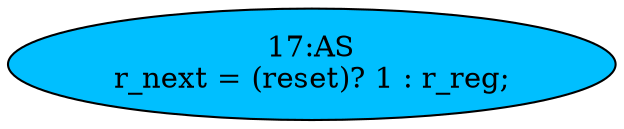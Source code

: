 strict digraph "" {
	node [label="\N"];
	"17:AS"	[ast="<pyverilog.vparser.ast.Assign object at 0x7f08b13d8ed0>",
		def_var="['r_next']",
		fillcolor=deepskyblue,
		label="17:AS
r_next = (reset)? 1 : r_reg;",
		statements="[]",
		style=filled,
		typ=Assign,
		use_var="['reset', 'r_reg']"];
}
